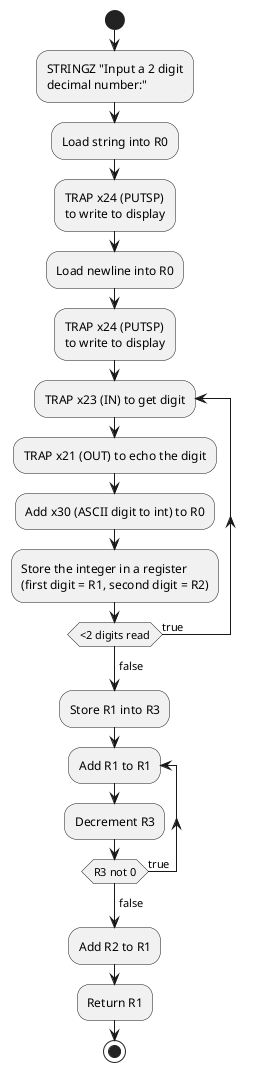 @startuml
'https://plantuml.com/activity-diagram-beta

start
    :STRINGZ "Input a 2 digit
    decimal number:";
    :Load string into R0;
    :TRAP x24 (PUTSP)
    to write to display;
    :Load newline into R0;
    :TRAP x24 (PUTSP)
    to write to display;
    repeat :TRAP x23 (IN) to get digit;
        :TRAP x21 (OUT) to echo the digit;
        :Add x30 (ASCII digit to int) to R0;
        :Store the integer in a register
        (first digit = R1, second digit = R2);
        repeat while (<2 digits read) is (true);
        -> false;
    :Store R1 into R3;
    repeat :Add R1 to R1;
        :Decrement R3;
        repeat while (R3 not 0) is (true);
        -> false;
    :Add R2 to R1;
    :Return R1;
stop


@enduml
